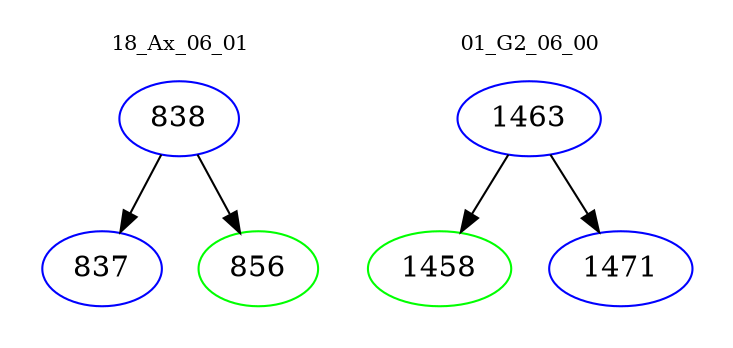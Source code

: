 digraph{
subgraph cluster_0 {
color = white
label = "18_Ax_06_01";
fontsize=10;
T0_838 [label="838", color="blue"]
T0_838 -> T0_837 [color="black"]
T0_837 [label="837", color="blue"]
T0_838 -> T0_856 [color="black"]
T0_856 [label="856", color="green"]
}
subgraph cluster_1 {
color = white
label = "01_G2_06_00";
fontsize=10;
T1_1463 [label="1463", color="blue"]
T1_1463 -> T1_1458 [color="black"]
T1_1458 [label="1458", color="green"]
T1_1463 -> T1_1471 [color="black"]
T1_1471 [label="1471", color="blue"]
}
}
